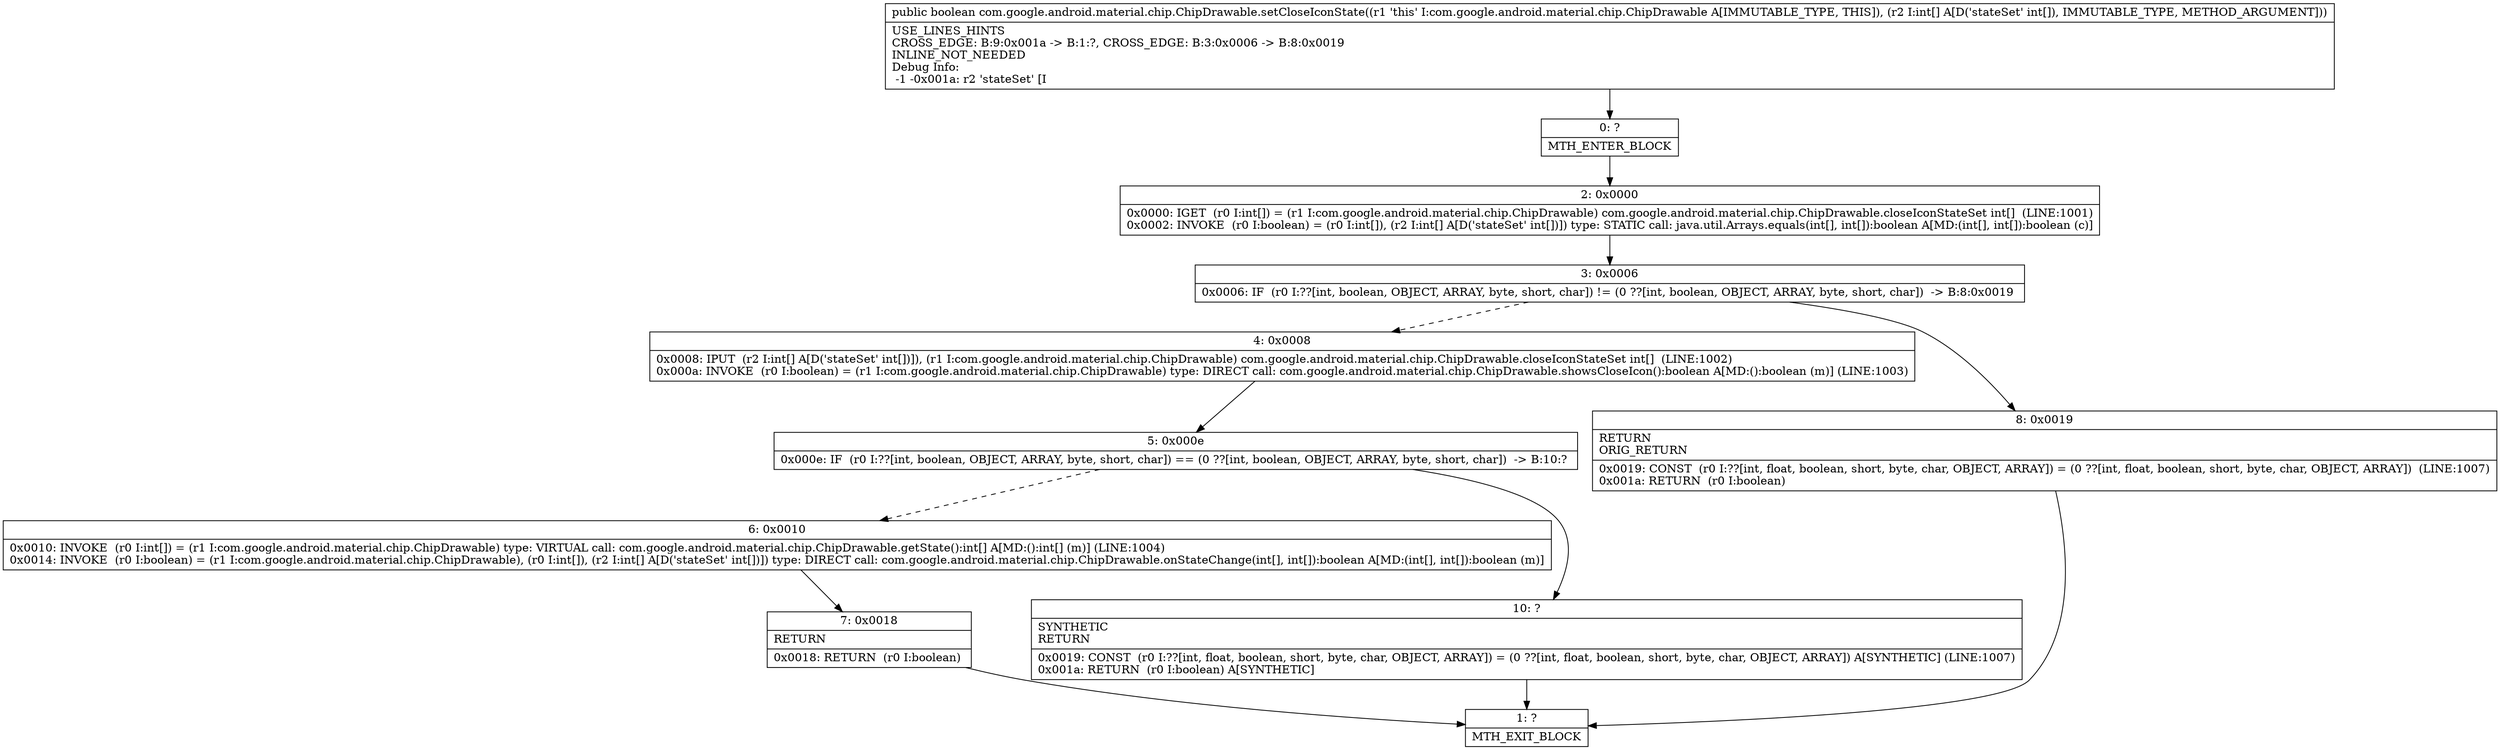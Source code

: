 digraph "CFG forcom.google.android.material.chip.ChipDrawable.setCloseIconState([I)Z" {
Node_0 [shape=record,label="{0\:\ ?|MTH_ENTER_BLOCK\l}"];
Node_2 [shape=record,label="{2\:\ 0x0000|0x0000: IGET  (r0 I:int[]) = (r1 I:com.google.android.material.chip.ChipDrawable) com.google.android.material.chip.ChipDrawable.closeIconStateSet int[]  (LINE:1001)\l0x0002: INVOKE  (r0 I:boolean) = (r0 I:int[]), (r2 I:int[] A[D('stateSet' int[])]) type: STATIC call: java.util.Arrays.equals(int[], int[]):boolean A[MD:(int[], int[]):boolean (c)]\l}"];
Node_3 [shape=record,label="{3\:\ 0x0006|0x0006: IF  (r0 I:??[int, boolean, OBJECT, ARRAY, byte, short, char]) != (0 ??[int, boolean, OBJECT, ARRAY, byte, short, char])  \-\> B:8:0x0019 \l}"];
Node_4 [shape=record,label="{4\:\ 0x0008|0x0008: IPUT  (r2 I:int[] A[D('stateSet' int[])]), (r1 I:com.google.android.material.chip.ChipDrawable) com.google.android.material.chip.ChipDrawable.closeIconStateSet int[]  (LINE:1002)\l0x000a: INVOKE  (r0 I:boolean) = (r1 I:com.google.android.material.chip.ChipDrawable) type: DIRECT call: com.google.android.material.chip.ChipDrawable.showsCloseIcon():boolean A[MD:():boolean (m)] (LINE:1003)\l}"];
Node_5 [shape=record,label="{5\:\ 0x000e|0x000e: IF  (r0 I:??[int, boolean, OBJECT, ARRAY, byte, short, char]) == (0 ??[int, boolean, OBJECT, ARRAY, byte, short, char])  \-\> B:10:? \l}"];
Node_6 [shape=record,label="{6\:\ 0x0010|0x0010: INVOKE  (r0 I:int[]) = (r1 I:com.google.android.material.chip.ChipDrawable) type: VIRTUAL call: com.google.android.material.chip.ChipDrawable.getState():int[] A[MD:():int[] (m)] (LINE:1004)\l0x0014: INVOKE  (r0 I:boolean) = (r1 I:com.google.android.material.chip.ChipDrawable), (r0 I:int[]), (r2 I:int[] A[D('stateSet' int[])]) type: DIRECT call: com.google.android.material.chip.ChipDrawable.onStateChange(int[], int[]):boolean A[MD:(int[], int[]):boolean (m)]\l}"];
Node_7 [shape=record,label="{7\:\ 0x0018|RETURN\l|0x0018: RETURN  (r0 I:boolean) \l}"];
Node_1 [shape=record,label="{1\:\ ?|MTH_EXIT_BLOCK\l}"];
Node_10 [shape=record,label="{10\:\ ?|SYNTHETIC\lRETURN\l|0x0019: CONST  (r0 I:??[int, float, boolean, short, byte, char, OBJECT, ARRAY]) = (0 ??[int, float, boolean, short, byte, char, OBJECT, ARRAY]) A[SYNTHETIC] (LINE:1007)\l0x001a: RETURN  (r0 I:boolean) A[SYNTHETIC]\l}"];
Node_8 [shape=record,label="{8\:\ 0x0019|RETURN\lORIG_RETURN\l|0x0019: CONST  (r0 I:??[int, float, boolean, short, byte, char, OBJECT, ARRAY]) = (0 ??[int, float, boolean, short, byte, char, OBJECT, ARRAY])  (LINE:1007)\l0x001a: RETURN  (r0 I:boolean) \l}"];
MethodNode[shape=record,label="{public boolean com.google.android.material.chip.ChipDrawable.setCloseIconState((r1 'this' I:com.google.android.material.chip.ChipDrawable A[IMMUTABLE_TYPE, THIS]), (r2 I:int[] A[D('stateSet' int[]), IMMUTABLE_TYPE, METHOD_ARGUMENT]))  | USE_LINES_HINTS\lCROSS_EDGE: B:9:0x001a \-\> B:1:?, CROSS_EDGE: B:3:0x0006 \-\> B:8:0x0019\lINLINE_NOT_NEEDED\lDebug Info:\l  \-1 \-0x001a: r2 'stateSet' [I\l}"];
MethodNode -> Node_0;Node_0 -> Node_2;
Node_2 -> Node_3;
Node_3 -> Node_4[style=dashed];
Node_3 -> Node_8;
Node_4 -> Node_5;
Node_5 -> Node_6[style=dashed];
Node_5 -> Node_10;
Node_6 -> Node_7;
Node_7 -> Node_1;
Node_10 -> Node_1;
Node_8 -> Node_1;
}

